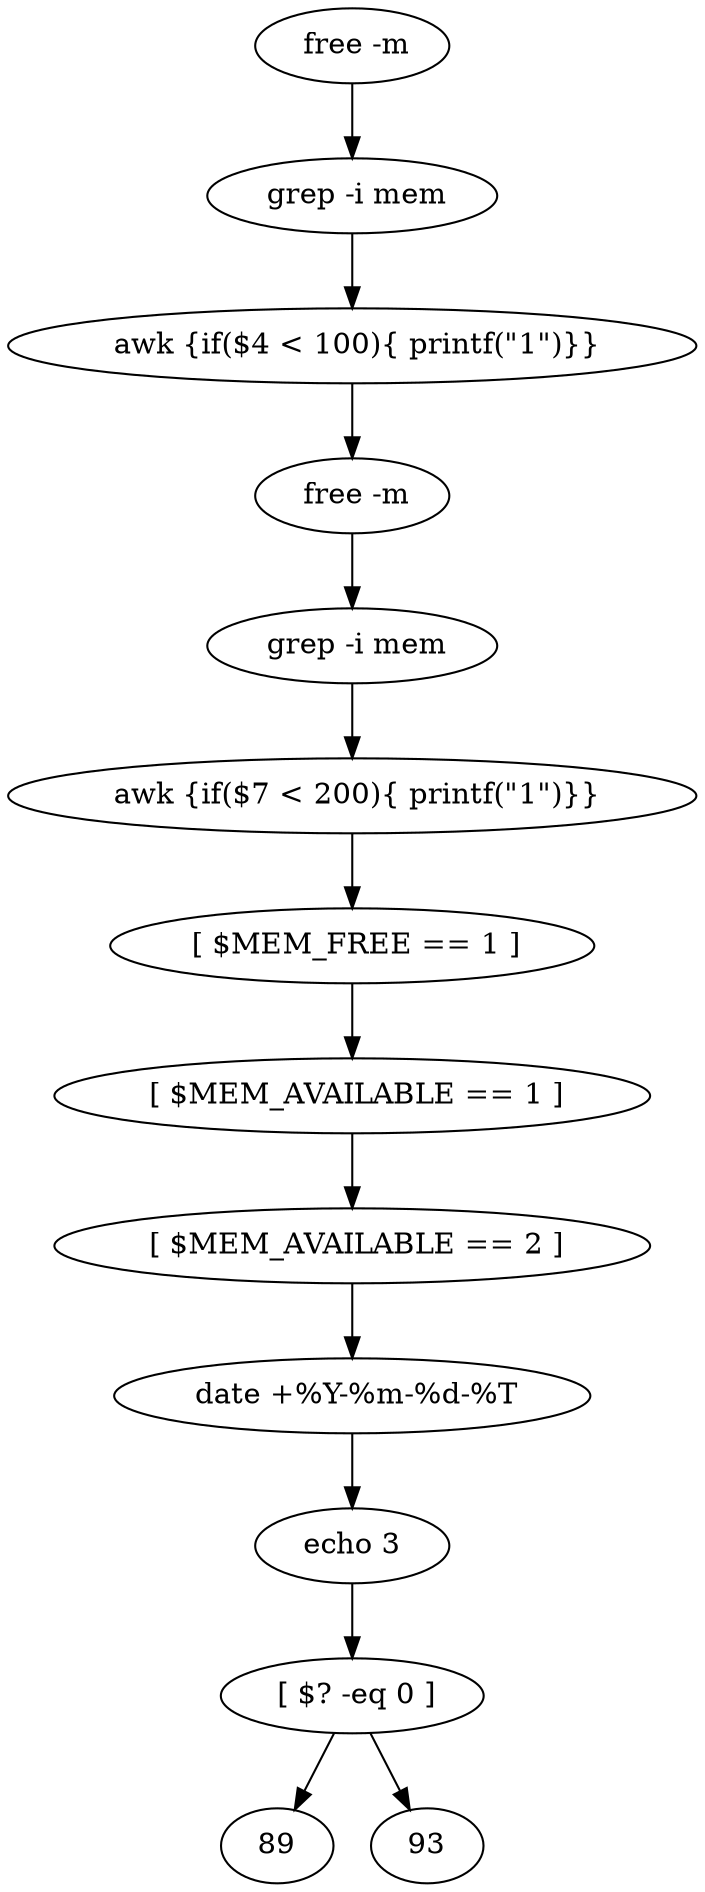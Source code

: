 digraph {
5 [label=" free -m"];
5 -> 9;
9 [label=" grep -i mem"];
9 -> 14;
14 [label=" awk {if($4 < 100){ printf(\"1\")}}"];
14 -> 21;
21 [label=" free -m"];
21 -> 25;
25 [label=" grep -i mem"];
25 -> 30;
30 [label=" awk {if($7 < 200){ printf(\"1\")}}"];
30 -> 37;
37 [label=" \[ $MEM_FREE == 1 \]"];
37 -> 45;
45 [label=" \[ $MEM_AVAILABLE == 1 \]"];
45 -> 53;
53 [label=" \[ $MEM_AVAILABLE == 2 \]"];
53 -> 66;
66 [label=" date +%Y-%m-%d-%T"];
66 -> 70;
70 [label=" echo 3 "];
70 -> 80;
80 [label=" \[ $? -eq 0 \]"];
80 -> 89;
80 -> 93;
}
